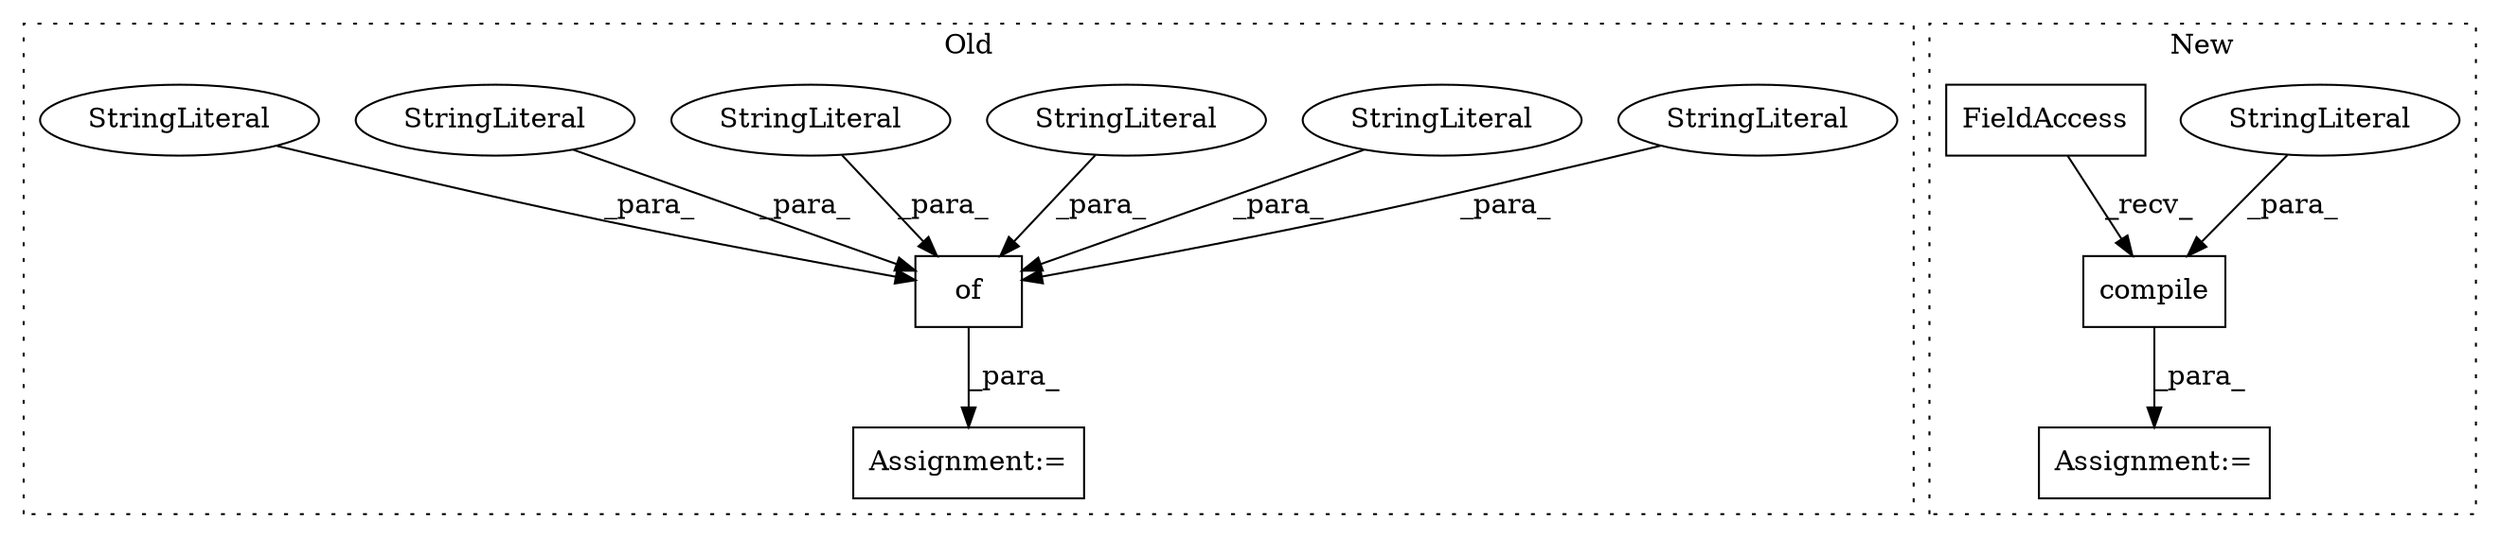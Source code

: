 digraph G {
subgraph cluster0 {
1 [label="of" a="32" s="6198,6487" l="3,1" shape="box"];
3 [label="Assignment:=" a="7" s="6193" l="1" shape="box"];
5 [label="StringLiteral" a="45" s="6296" l="11" shape="ellipse"];
6 [label="StringLiteral" a="45" s="6287" l="8" shape="ellipse"];
7 [label="StringLiteral" a="45" s="6267" l="8" shape="ellipse"];
8 [label="StringLiteral" a="45" s="6450" l="13" shape="ellipse"];
9 [label="StringLiteral" a="45" s="6252" l="8" shape="ellipse"];
10 [label="StringLiteral" a="45" s="6209" l="8" shape="ellipse"];
label = "Old";
style="dotted";
}
subgraph cluster1 {
2 [label="compile" a="32" s="5445,5513" l="8,1" shape="box"];
4 [label="StringLiteral" a="45" s="5453" l="60" shape="ellipse"];
11 [label="Assignment:=" a="7" s="5441" l="1" shape="box"];
12 [label="FieldAccess" a="22" s="5442" l="2" shape="box"];
label = "New";
style="dotted";
}
1 -> 3 [label="_para_"];
2 -> 11 [label="_para_"];
4 -> 2 [label="_para_"];
5 -> 1 [label="_para_"];
6 -> 1 [label="_para_"];
7 -> 1 [label="_para_"];
8 -> 1 [label="_para_"];
9 -> 1 [label="_para_"];
10 -> 1 [label="_para_"];
12 -> 2 [label="_recv_"];
}